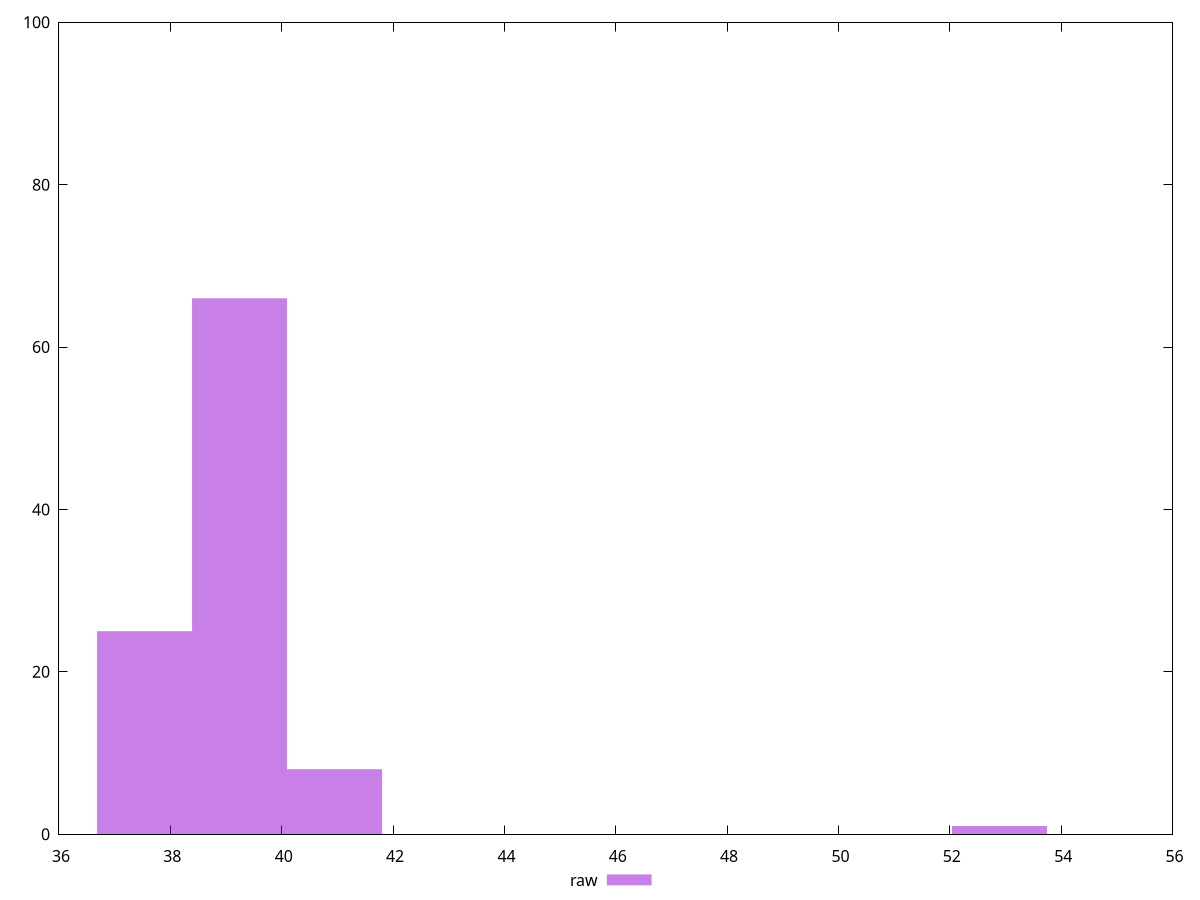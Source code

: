 reset
set terminal svg size 640, 490 enhanced background rgb 'white'
set output "report_00007_2020-12-11T15:55:29.892Z/bootup-time/samples/pages+cached+noexternal+nosvg/raw/histogram.svg"

$raw <<EOF
39.243030100766646 66
40.94924880079998 8
37.53681140073331 25
52.892779701033305 1
EOF

set key outside below
set boxwidth 1.7062187000333324
set yrange [0:100]
set style fill transparent solid 0.5 noborder

plot \
  $raw title "raw" with boxes, \


reset
